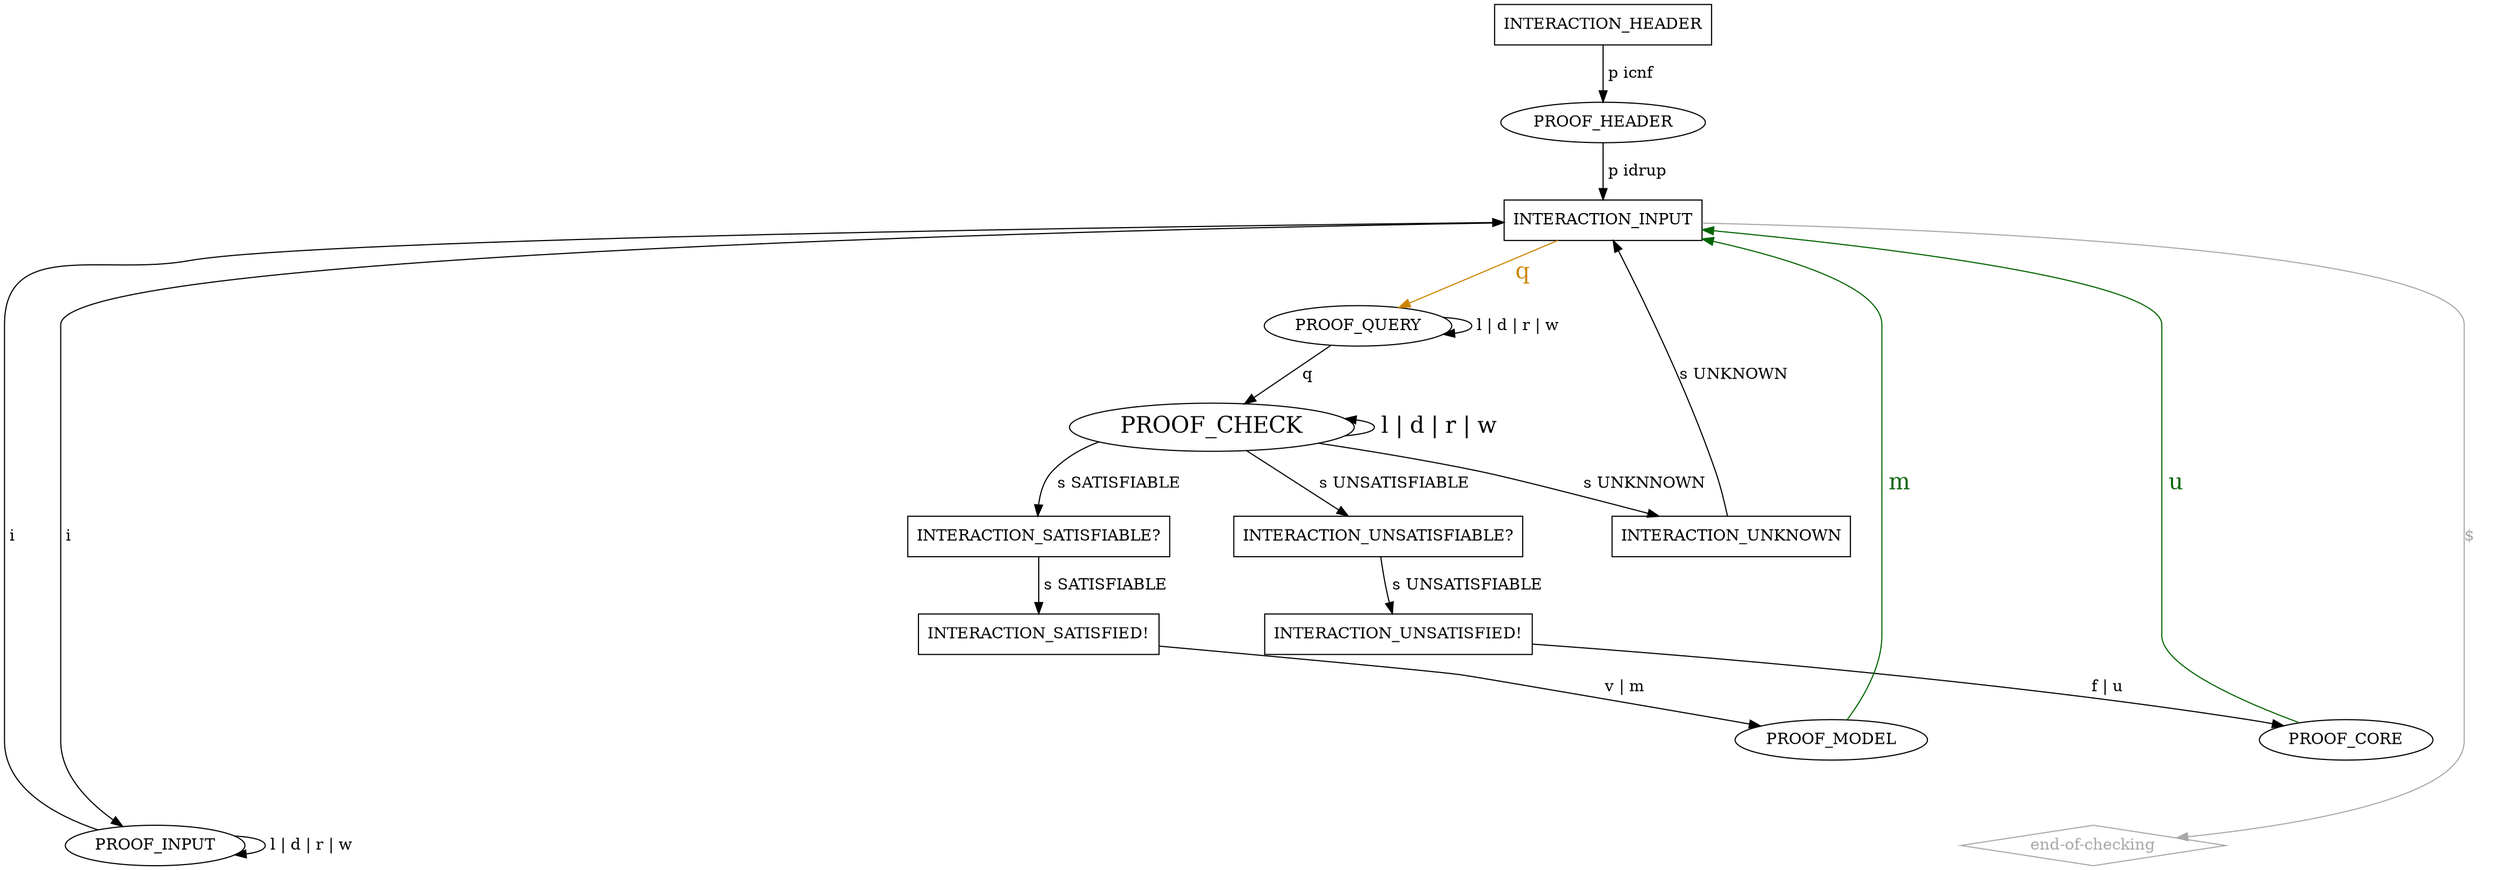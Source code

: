 digraph "idrup-check" {

  INTERACTION_HEADER [shape=box];
  INTERACTION_HEADER -> PROOF_HEADER [label=" p icnf"];
  PROOF_HEADER -> INTERACTION_INPUT [label=" p idrup"];

  "end-of-checking" [shape=diamond,color=darkgray,fontcolor=darkgray];
  "end-of-checking" -> INTERACTION_INPUT [label="$    ",dir=back,color=darkgray,fontcolor=darkgray];

  INTERACTION_INPUT [shape=box];
  INTERACTION_INPUT -> PROOF_INPUT [label=" i "];
  INTERACTION_INPUT -> PROOF_QUERY [label=" q ",color=orange3,fontsize=20,fontcolor=orange3];

  PROOF_INPUT -> INTERACTION_INPUT [label=" i "];
  PROOF_INPUT -> PROOF_INPUT [label=" l | d | r | w "];

  PROOF_QUERY -> PROOF_CHECK [label=" q "];
  PROOF_QUERY -> PROOF_QUERY [label=" l | d | r | w "];

  PROOF_CHECK [fontsize=20];
  PROOF_CHECK -> PROOF_CHECK [label=" l | d | r | w ",dir=back,fontsize=20];
  PROOF_CHECK -> INTERACTION_SATISFIABLE [label=" s SATISFIABLE "];
  PROOF_CHECK -> INTERACTION_UNSATISFIABLE [label=" s UNSATISFIABLE "];
  PROOF_CHECK -> INTERACTION_UNKNOWN [label=" s UNKNNOWN "];

  INTERACTION_UNSATISFIABLE [shape="box",label="INTERACTION_UNSATISFIABLE?"];
  INTERACTION_UNSATISFIABLE -> INTERACTION_UNSATISFIED [label=" s UNSATISFIABLE "];

  INTERACTION_SATISFIABLE [shape="box",label="INTERACTION_SATISFIABLE?"];
  INTERACTION_SATISFIABLE -> INTERACTION_SATISFIED [label=" s SATISFIABLE "];

  INTERACTION_SATISFIED [shape=box,label="INTERACTION_SATISFIED!"];
  INTERACTION_SATISFIED -> PROOF_MODEL [label=" v | m "];
  INTERACTION_SATISFIED -> PROOF_INPUT_OR_MODEL [label=" i ",color=invis,fontcolor=invis];
  INTERACTION_SATISFIED -> PROOF_QUERY_OR_MODEL [label=" q ", color=invis,fontsize=20,fontcolor=invis];
  INTERACTION_SATISFIED -> PROOF_MODEL_AND_END [label=" $ ",color=invis,fontcolor=invis];

  INTERACTION_UNSATISFIED [shape=box,label="INTERACTION_UNSATISFIED!"];
  INTERACTION_UNSATISFIED -> PROOF_CORE [label=" f | u "];
  INTERACTION_UNSATISFIED -> PROOF_INPUT_OR_CORE [label=" i ",color=invis,fontcolor=invis];
  INTERACTION_UNSATISFIED -> PROOF_QUERY_OR_CORE [label=" q ",color=invis,fontsize=20,fontcolor=invis];
  INTERACTION_UNSATISFIED -> PROOF_CORE_AND_END [label=" $ ",color=invis,fontcolor=invis];

  INTERACTION_UNKNOWN [shape=box];
  INTERACTION_UNKNOWN -> INTERACTION_INPUT [label="s UNKNOWN",weight=2];

  PROOF_MODEL_AND_END [color=invis,fontcolor=invis]
  PROOF_MODEL_AND_END -> "end-of-checking" [label=" m ",color=invis,fontsize=20,fontcolor=invis];
  PROOF_CORE_AND_END [color=invis,fontcolor=invis]
  PROOF_CORE_AND_END -> "end-of-checking" [label=" u ",color=invis,fontsize=20,fontcolor=invis];

  PROOF_MODEL -> INTERACTION_INPUT [label=" m ",color=darkgreen,fontsize=20,fontcolor=darkgreen];
  PROOF_CORE -> INTERACTION_INPUT [label=" u ",color=darkgreen,fontsize=20,fontcolor=darkgreen];

  PROOF_INPUT_OR_MODEL [color=invis,fontcolor=invis];
  PROOF_INPUT_OR_MODEL -> INTERACTION_INPUT [label=" i ",color=invis,fontcolor=invis];
  PROOF_INPUT_OR_MODEL -> PROOF_INPUT [label=" m ", color=invis,fontcolor=invis,fontsize=20];

  PROOF_QUERY_OR_MODEL [color=invis,fontcolor=invis];
  PROOF_QUERY_OR_MODEL -> PROOF_QUERY [label=" m ",color=invis,fontcolor=invis,fontsize=20];
  PROOF_QUERY_OR_MODEL -> PROOF_CHECK [label=" q ",color=invis,fontcolor=invis];

  PROOF_QUERY_OR_CORE [color=invis,fontcolor=invis];
  PROOF_QUERY_OR_CORE -> PROOF_QUERY [label=" u ",color=invis,fontcolor=invis,fontsize=20];
  PROOF_QUERY_OR_CORE -> PROOF_CHECK [label=" q ",color=invis,fontcolor=invis];

  PROOF_INPUT_OR_CORE [color=invis,fontcolor=invis];
  PROOF_INPUT_OR_CORE -> PROOF_INPUT [label=" u ",color=invis,fontcolor=invis,fontsize=20];
  PROOF_INPUT_OR_CORE -> INTERACTION_INPUT [label=" i ",color=invis,fontcolor=invis];
}
